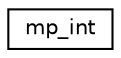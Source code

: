 digraph G
{
  edge [fontname="Helvetica",fontsize="10",labelfontname="Helvetica",labelfontsize="10"];
  node [fontname="Helvetica",fontsize="10",shape=record];
  rankdir="LR";
  Node1 [label="mp_int",height=0.2,width=0.4,color="black", fillcolor="white", style="filled",URL="$structmp__int.html"];
}

